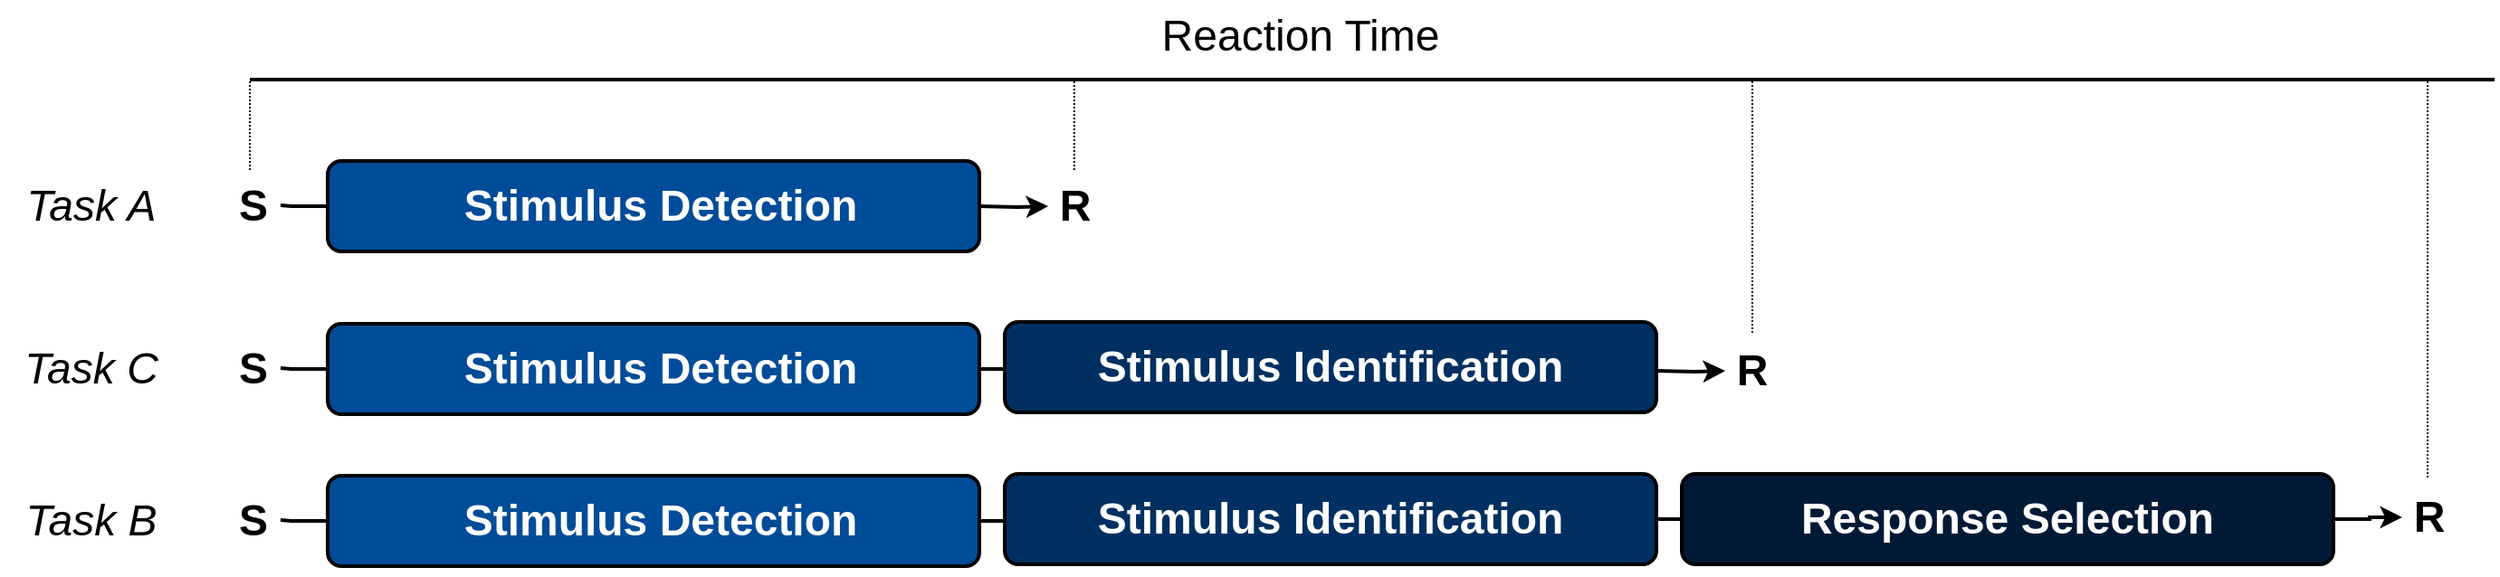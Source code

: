 <mxfile version="20.5.3" type="github">
  <diagram name="Page-1" id="12e1b939-464a-85fe-373e-61e167be1490">
    <mxGraphModel dx="1892" dy="1218" grid="1" gridSize="10" guides="1" tooltips="1" connect="1" arrows="1" fold="1" page="1" pageScale="1.5" pageWidth="1169" pageHeight="826" background="none" math="0" shadow="0">
      <root>
        <mxCell id="0" />
        <mxCell id="1" parent="0" />
        <mxCell id="Ryi-tnCGXTq1vItbzyFN-3" style="edgeStyle=orthogonalEdgeStyle;rounded=0;orthogonalLoop=1;jettySize=auto;html=1;strokeColor=default;strokeWidth=2;endArrow=none;endFill=0;startArrow=none;startFill=0;" parent="1" source="60da8b9f42644d3a-31" target="Ryi-tnCGXTq1vItbzyFN-2" edge="1">
          <mxGeometry relative="1" as="geometry" />
        </mxCell>
        <mxCell id="60da8b9f42644d3a-31" value="" style="whiteSpace=wrap;html=1;rounded=1;shadow=0;strokeWidth=2;fontSize=20;align=center;fillColor=#004C99;strokeColor=default;" parent="1" vertex="1">
          <mxGeometry x="396" y="205" width="360" height="50" as="geometry" />
        </mxCell>
        <mxCell id="60da8b9f42644d3a-32" value="Stimulus Detection" style="text;html=1;strokeColor=none;fillColor=none;align=center;verticalAlign=middle;whiteSpace=wrap;rounded=0;shadow=0;fontSize=24;fontColor=#FFFFFF;fontStyle=1" parent="1" vertex="1">
          <mxGeometry x="440" y="200" width="280" height="60" as="geometry" />
        </mxCell>
        <mxCell id="Ryi-tnCGXTq1vItbzyFN-2" value="&lt;font style=&quot;font-size: 24px;&quot;&gt;S&lt;/font&gt;" style="whiteSpace=wrap;html=1;rounded=1;shadow=0;strokeWidth=8;fontSize=24;align=center;fillColor=none;strokeColor=none;fontStyle=1" parent="1" vertex="1">
          <mxGeometry x="340" y="217" width="30" height="25" as="geometry" />
        </mxCell>
        <mxCell id="Ryi-tnCGXTq1vItbzyFN-11" style="edgeStyle=orthogonalEdgeStyle;rounded=0;orthogonalLoop=1;jettySize=auto;html=1;exitX=1;exitY=0.5;exitDx=0;exitDy=0;strokeColor=default;strokeWidth=2;fontSize=24;fontColor=#FFFFFF;" parent="1" target="Ryi-tnCGXTq1vItbzyFN-10" edge="1">
          <mxGeometry relative="1" as="geometry">
            <mxPoint x="756" y="230" as="sourcePoint" />
          </mxGeometry>
        </mxCell>
        <mxCell id="Ryi-tnCGXTq1vItbzyFN-10" value="&lt;font style=&quot;font-size: 24px;&quot;&gt;&lt;b&gt;R&lt;/b&gt;&lt;/font&gt;" style="whiteSpace=wrap;html=1;rounded=1;shadow=0;strokeWidth=8;fontSize=20;align=center;fillColor=none;strokeColor=none;fontColor=#000000;" parent="1" vertex="1">
          <mxGeometry x="794" y="217" width="30" height="26" as="geometry" />
        </mxCell>
        <mxCell id="Ryi-tnCGXTq1vItbzyFN-13" value="" style="edgeStyle=none;orthogonalLoop=1;jettySize=auto;html=1;rounded=0;strokeColor=default;strokeWidth=2;fontSize=24;fontColor=#000000;startArrow=none;startFill=0;endArrow=none;endFill=0;" parent="1" edge="1">
          <mxGeometry width="80" relative="1" as="geometry">
            <mxPoint x="353.0" y="160" as="sourcePoint" />
            <mxPoint x="1593" y="160" as="targetPoint" />
            <Array as="points" />
          </mxGeometry>
        </mxCell>
        <mxCell id="Ryi-tnCGXTq1vItbzyFN-15" value="" style="edgeStyle=none;orthogonalLoop=1;jettySize=auto;html=1;rounded=0;strokeColor=default;strokeWidth=1;fontSize=24;fontColor=#000000;startArrow=none;startFill=0;endArrow=none;endFill=0;dashed=1;dashPattern=1 1;" parent="1" edge="1">
          <mxGeometry width="80" relative="1" as="geometry">
            <mxPoint x="353" y="210" as="sourcePoint" />
            <mxPoint x="353" y="160" as="targetPoint" />
            <Array as="points" />
          </mxGeometry>
        </mxCell>
        <mxCell id="Ryi-tnCGXTq1vItbzyFN-17" value="" style="edgeStyle=none;orthogonalLoop=1;jettySize=auto;html=1;rounded=0;strokeColor=default;strokeWidth=1;fontSize=24;fontColor=#000000;startArrow=none;startFill=0;endArrow=none;endFill=0;dashed=1;dashPattern=1 1;" parent="1" edge="1">
          <mxGeometry width="80" relative="1" as="geometry">
            <mxPoint x="1556" y="380" as="sourcePoint" />
            <mxPoint x="1556" y="160" as="targetPoint" />
            <Array as="points" />
          </mxGeometry>
        </mxCell>
        <mxCell id="saJ-MCwnmT-avLjbO7Ul-1" value="&lt;font style=&quot;font-size: 24px;&quot;&gt;Reaction Time&lt;/font&gt;" style="text;html=1;resizable=0;autosize=1;align=center;verticalAlign=middle;points=[];fillColor=none;strokeColor=none;rounded=0;" parent="1" vertex="1">
          <mxGeometry x="843" y="116" width="180" height="40" as="geometry" />
        </mxCell>
        <mxCell id="saJ-MCwnmT-avLjbO7Ul-2" value="&lt;i style=&quot;&quot;&gt;Task A&lt;/i&gt;" style="text;html=1;resizable=0;autosize=1;align=center;verticalAlign=middle;points=[];fillColor=none;strokeColor=none;rounded=0;fontSize=24;" parent="1" vertex="1">
          <mxGeometry x="215" y="210" width="100" height="40" as="geometry" />
        </mxCell>
        <mxCell id="saJ-MCwnmT-avLjbO7Ul-3" style="edgeStyle=orthogonalEdgeStyle;rounded=0;orthogonalLoop=1;jettySize=auto;html=1;strokeColor=default;strokeWidth=2;endArrow=none;endFill=0;startArrow=none;startFill=0;" parent="1" source="saJ-MCwnmT-avLjbO7Ul-5" target="saJ-MCwnmT-avLjbO7Ul-7" edge="1">
          <mxGeometry relative="1" as="geometry" />
        </mxCell>
        <mxCell id="saJ-MCwnmT-avLjbO7Ul-4" style="edgeStyle=orthogonalEdgeStyle;rounded=0;orthogonalLoop=1;jettySize=auto;html=1;exitX=1;exitY=0.5;exitDx=0;exitDy=0;strokeColor=default;strokeWidth=2;fontSize=24;endArrow=none;endFill=0;" parent="1" source="saJ-MCwnmT-avLjbO7Ul-5" target="saJ-MCwnmT-avLjbO7Ul-9" edge="1">
          <mxGeometry relative="1" as="geometry" />
        </mxCell>
        <mxCell id="saJ-MCwnmT-avLjbO7Ul-5" value="" style="whiteSpace=wrap;html=1;rounded=1;shadow=0;strokeWidth=2;fontSize=20;align=center;fillColor=#004C99;strokeColor=default;" parent="1" vertex="1">
          <mxGeometry x="396" y="295" width="360" height="50" as="geometry" />
        </mxCell>
        <mxCell id="saJ-MCwnmT-avLjbO7Ul-6" value="Stimulus Detection" style="text;html=1;strokeColor=none;fillColor=none;align=center;verticalAlign=middle;whiteSpace=wrap;rounded=0;shadow=0;fontSize=24;fontColor=#FFFFFF;fontStyle=1" parent="1" vertex="1">
          <mxGeometry x="440" y="290" width="280" height="60" as="geometry" />
        </mxCell>
        <mxCell id="saJ-MCwnmT-avLjbO7Ul-7" value="&lt;font style=&quot;font-size: 24px;&quot;&gt;S&lt;/font&gt;" style="whiteSpace=wrap;html=1;rounded=1;shadow=0;strokeWidth=8;fontSize=24;align=center;fillColor=none;strokeColor=none;fontStyle=1" parent="1" vertex="1">
          <mxGeometry x="340" y="307" width="30" height="25" as="geometry" />
        </mxCell>
        <mxCell id="saJ-MCwnmT-avLjbO7Ul-9" value="&lt;font style=&quot;font-size: 24px;&quot; color=&quot;#ffffff&quot;&gt;&lt;b&gt;Stimulus Identification&lt;/b&gt;&lt;/font&gt;" style="whiteSpace=wrap;html=1;rounded=1;shadow=0;strokeWidth=2;fontSize=20;align=center;fillColor=#003061;strokeColor=default;" parent="1" vertex="1">
          <mxGeometry x="770" y="294" width="360" height="50" as="geometry" />
        </mxCell>
        <mxCell id="saJ-MCwnmT-avLjbO7Ul-10" style="edgeStyle=orthogonalEdgeStyle;rounded=0;orthogonalLoop=1;jettySize=auto;html=1;exitX=1;exitY=0.5;exitDx=0;exitDy=0;strokeColor=default;strokeWidth=2;fontSize=24;fontColor=#FFFFFF;" parent="1" target="saJ-MCwnmT-avLjbO7Ul-12" edge="1">
          <mxGeometry relative="1" as="geometry">
            <mxPoint x="1130" y="321" as="sourcePoint" />
          </mxGeometry>
        </mxCell>
        <mxCell id="saJ-MCwnmT-avLjbO7Ul-12" value="&lt;font style=&quot;font-size: 24px;&quot;&gt;&lt;b&gt;R&lt;/b&gt;&lt;/font&gt;" style="whiteSpace=wrap;html=1;rounded=1;shadow=0;strokeWidth=8;fontSize=20;align=center;fillColor=none;strokeColor=none;fontColor=#000000;" parent="1" vertex="1">
          <mxGeometry x="1168" y="308" width="30" height="26" as="geometry" />
        </mxCell>
        <mxCell id="saJ-MCwnmT-avLjbO7Ul-13" value="&lt;i style=&quot;&quot;&gt;Task C&lt;/i&gt;" style="text;html=1;resizable=0;autosize=1;align=center;verticalAlign=middle;points=[];fillColor=none;strokeColor=none;rounded=0;fontSize=24;" parent="1" vertex="1">
          <mxGeometry x="215" y="300" width="100" height="40" as="geometry" />
        </mxCell>
        <mxCell id="saJ-MCwnmT-avLjbO7Ul-14" style="edgeStyle=orthogonalEdgeStyle;rounded=0;orthogonalLoop=1;jettySize=auto;html=1;strokeColor=default;strokeWidth=2;endArrow=none;endFill=0;startArrow=none;startFill=0;" parent="1" source="saJ-MCwnmT-avLjbO7Ul-16" target="saJ-MCwnmT-avLjbO7Ul-18" edge="1">
          <mxGeometry relative="1" as="geometry" />
        </mxCell>
        <mxCell id="saJ-MCwnmT-avLjbO7Ul-15" style="edgeStyle=orthogonalEdgeStyle;rounded=0;orthogonalLoop=1;jettySize=auto;html=1;exitX=1;exitY=0.5;exitDx=0;exitDy=0;strokeColor=default;strokeWidth=2;fontSize=24;endArrow=none;endFill=0;" parent="1" source="saJ-MCwnmT-avLjbO7Ul-16" target="saJ-MCwnmT-avLjbO7Ul-20" edge="1">
          <mxGeometry relative="1" as="geometry" />
        </mxCell>
        <mxCell id="saJ-MCwnmT-avLjbO7Ul-16" value="" style="whiteSpace=wrap;html=1;rounded=1;shadow=0;strokeWidth=2;fontSize=20;align=center;fillColor=#004C99;strokeColor=default;" parent="1" vertex="1">
          <mxGeometry x="396" y="379" width="360" height="50" as="geometry" />
        </mxCell>
        <mxCell id="saJ-MCwnmT-avLjbO7Ul-17" value="Stimulus Detection" style="text;html=1;strokeColor=none;fillColor=none;align=center;verticalAlign=middle;whiteSpace=wrap;rounded=0;shadow=0;fontSize=24;fontColor=#FFFFFF;fontStyle=1" parent="1" vertex="1">
          <mxGeometry x="440" y="374" width="280" height="60" as="geometry" />
        </mxCell>
        <mxCell id="saJ-MCwnmT-avLjbO7Ul-18" value="&lt;font style=&quot;font-size: 24px;&quot;&gt;S&lt;/font&gt;" style="whiteSpace=wrap;html=1;rounded=1;shadow=0;strokeWidth=8;fontSize=24;align=center;fillColor=none;strokeColor=none;fontStyle=1" parent="1" vertex="1">
          <mxGeometry x="340" y="391" width="30" height="25" as="geometry" />
        </mxCell>
        <mxCell id="saJ-MCwnmT-avLjbO7Ul-19" style="edgeStyle=orthogonalEdgeStyle;rounded=0;orthogonalLoop=1;jettySize=auto;html=1;exitX=1;exitY=0.5;exitDx=0;exitDy=0;strokeColor=default;strokeWidth=2;fontSize=24;fontColor=#FFFFFF;endArrow=none;endFill=0;" parent="1" source="saJ-MCwnmT-avLjbO7Ul-20" target="saJ-MCwnmT-avLjbO7Ul-22" edge="1">
          <mxGeometry relative="1" as="geometry" />
        </mxCell>
        <mxCell id="saJ-MCwnmT-avLjbO7Ul-20" value="&lt;font style=&quot;font-size: 24px;&quot; color=&quot;#ffffff&quot;&gt;&lt;b&gt;Stimulus Identification&lt;/b&gt;&lt;/font&gt;" style="whiteSpace=wrap;html=1;rounded=1;shadow=0;strokeWidth=2;fontSize=20;align=center;fillColor=#003061;strokeColor=default;" parent="1" vertex="1">
          <mxGeometry x="770" y="378" width="360" height="50" as="geometry" />
        </mxCell>
        <mxCell id="saJ-MCwnmT-avLjbO7Ul-21" style="edgeStyle=orthogonalEdgeStyle;rounded=0;orthogonalLoop=1;jettySize=auto;html=1;exitX=1;exitY=0.5;exitDx=0;exitDy=0;strokeColor=default;strokeWidth=2;fontSize=24;fontColor=#FFFFFF;" parent="1" source="saJ-MCwnmT-avLjbO7Ul-22" target="saJ-MCwnmT-avLjbO7Ul-23" edge="1">
          <mxGeometry relative="1" as="geometry" />
        </mxCell>
        <mxCell id="saJ-MCwnmT-avLjbO7Ul-22" value="&lt;font style=&quot;font-size: 24px;&quot; color=&quot;#ffffff&quot;&gt;&lt;b&gt;Response Selection&lt;/b&gt;&lt;/font&gt;" style="whiteSpace=wrap;html=1;rounded=1;shadow=0;strokeWidth=2;fontSize=20;align=center;fillColor=#001A36;strokeColor=default;fontColor=#FFFFFF;" parent="1" vertex="1">
          <mxGeometry x="1144" y="378" width="360" height="50" as="geometry" />
        </mxCell>
        <mxCell id="saJ-MCwnmT-avLjbO7Ul-23" value="&lt;font style=&quot;font-size: 24px;&quot;&gt;&lt;b&gt;R&lt;/b&gt;&lt;/font&gt;" style="whiteSpace=wrap;html=1;rounded=1;shadow=0;strokeWidth=8;fontSize=20;align=center;fillColor=none;strokeColor=none;fontColor=#000000;" parent="1" vertex="1">
          <mxGeometry x="1542" y="389" width="30" height="26" as="geometry" />
        </mxCell>
        <mxCell id="saJ-MCwnmT-avLjbO7Ul-24" value="&lt;i style=&quot;&quot;&gt;Task B&lt;br&gt;&lt;/i&gt;" style="text;html=1;resizable=0;autosize=1;align=center;verticalAlign=middle;points=[];fillColor=none;strokeColor=none;rounded=0;fontSize=24;" parent="1" vertex="1">
          <mxGeometry x="215" y="384" width="100" height="40" as="geometry" />
        </mxCell>
        <mxCell id="saJ-MCwnmT-avLjbO7Ul-25" value="" style="edgeStyle=none;orthogonalLoop=1;jettySize=auto;html=1;rounded=0;strokeColor=default;strokeWidth=1;fontSize=24;fontColor=#000000;startArrow=none;startFill=0;endArrow=none;endFill=0;dashed=1;dashPattern=1 1;" parent="1" edge="1">
          <mxGeometry width="80" relative="1" as="geometry">
            <mxPoint x="808.38" y="210" as="sourcePoint" />
            <mxPoint x="808.38" y="160" as="targetPoint" />
            <Array as="points" />
          </mxGeometry>
        </mxCell>
        <mxCell id="saJ-MCwnmT-avLjbO7Ul-26" value="" style="edgeStyle=none;orthogonalLoop=1;jettySize=auto;html=1;rounded=0;strokeColor=default;strokeWidth=1;fontSize=24;fontColor=#000000;startArrow=none;startFill=0;endArrow=none;endFill=0;dashed=1;dashPattern=1 1;" parent="1" edge="1">
          <mxGeometry width="80" relative="1" as="geometry">
            <mxPoint x="1183" y="300" as="sourcePoint" />
            <mxPoint x="1183" y="160" as="targetPoint" />
            <Array as="points" />
          </mxGeometry>
        </mxCell>
      </root>
    </mxGraphModel>
  </diagram>
</mxfile>
